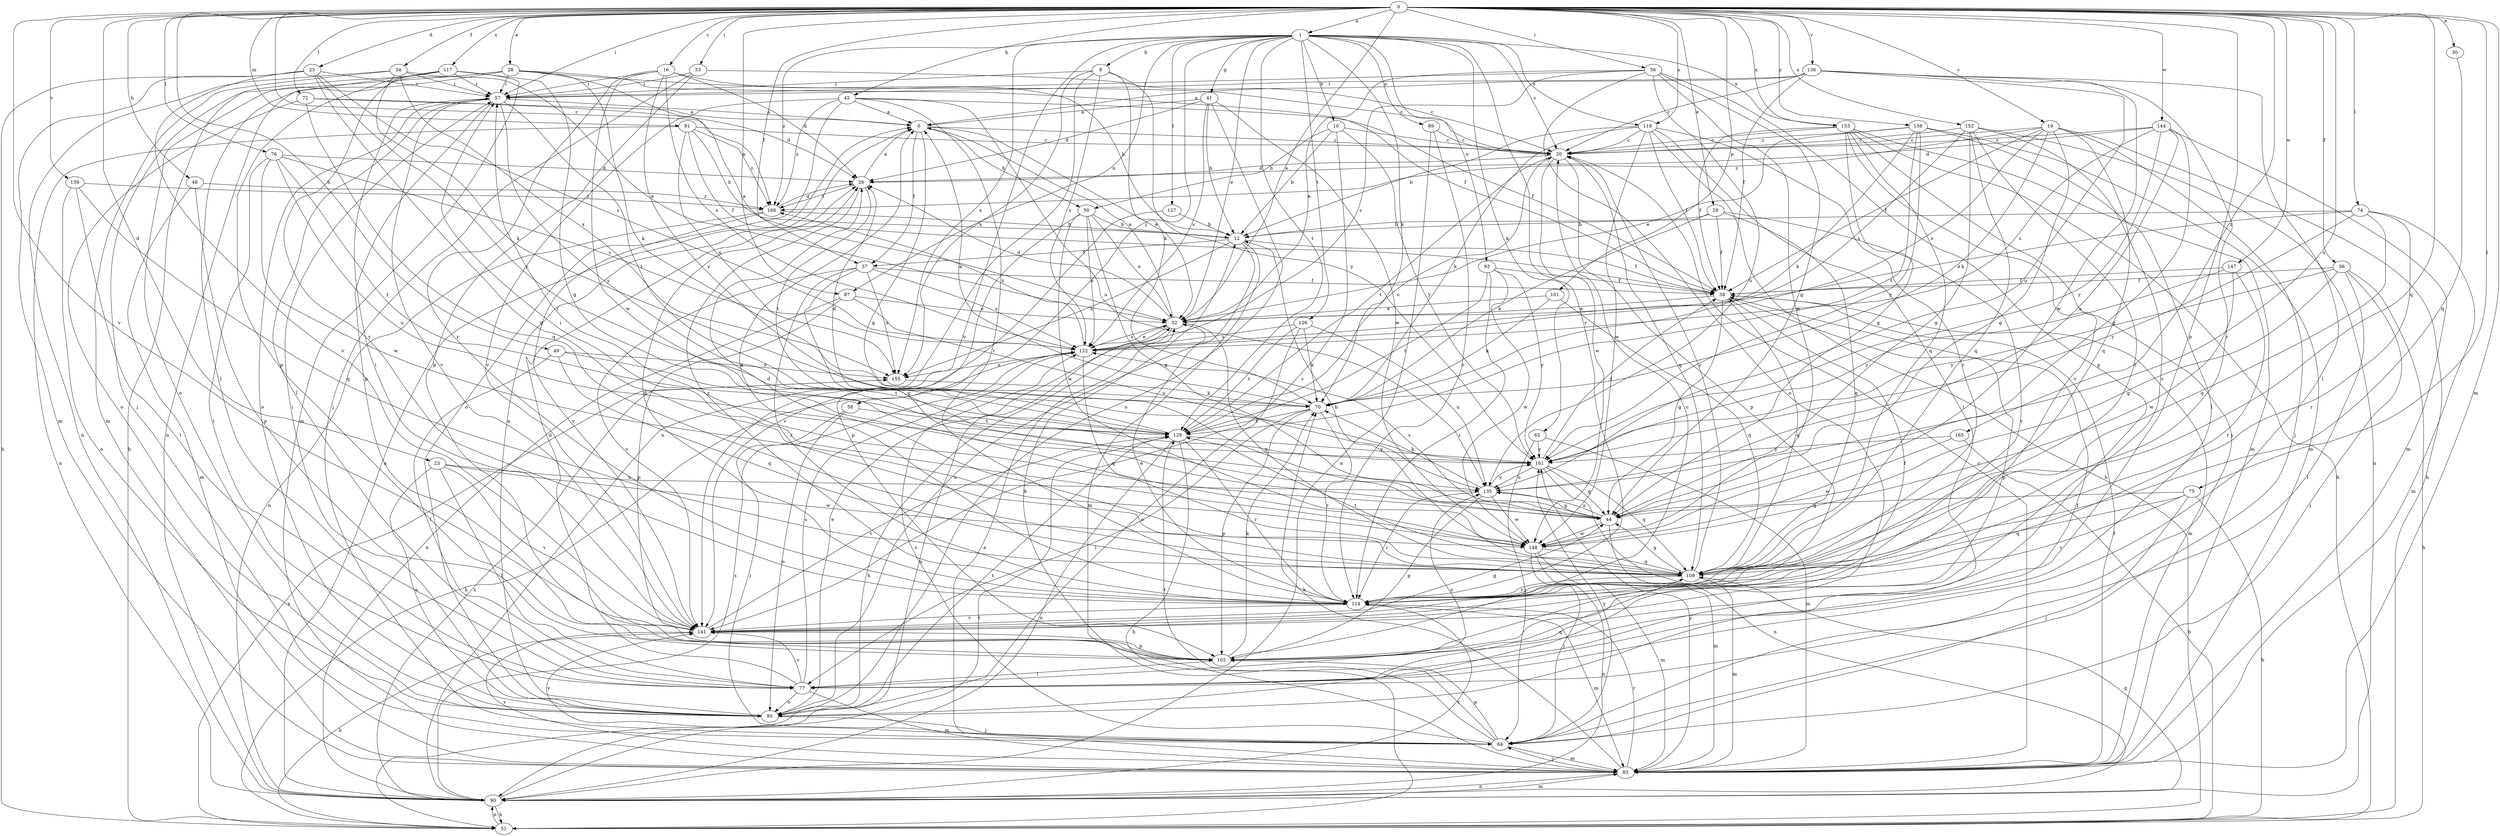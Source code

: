strict digraph  {
0;
1;
6;
8;
10;
12;
16;
19;
20;
23;
25;
26;
28;
29;
30;
32;
34;
36;
37;
38;
41;
44;
45;
48;
49;
50;
51;
53;
56;
57;
58;
64;
65;
70;
72;
74;
75;
76;
77;
81;
83;
87;
89;
90;
93;
95;
101;
102;
109;
114;
117;
118;
122;
126;
127;
129;
135;
136;
139;
141;
144;
147;
148;
152;
153;
155;
158;
161;
165;
168;
0 -> 1  [label=a];
0 -> 16  [label=c];
0 -> 19  [label=c];
0 -> 23  [label=d];
0 -> 25  [label=d];
0 -> 28  [label=e];
0 -> 29  [label=e];
0 -> 30  [label=e];
0 -> 32  [label=e];
0 -> 34  [label=f];
0 -> 36  [label=f];
0 -> 37  [label=f];
0 -> 45  [label=h];
0 -> 48  [label=h];
0 -> 49  [label=h];
0 -> 53  [label=i];
0 -> 56  [label=i];
0 -> 57  [label=i];
0 -> 72  [label=l];
0 -> 74  [label=l];
0 -> 75  [label=l];
0 -> 76  [label=l];
0 -> 81  [label=m];
0 -> 83  [label=m];
0 -> 87  [label=n];
0 -> 101  [label=p];
0 -> 102  [label=p];
0 -> 109  [label=q];
0 -> 117  [label=s];
0 -> 118  [label=s];
0 -> 135  [label=u];
0 -> 136  [label=v];
0 -> 139  [label=v];
0 -> 141  [label=v];
0 -> 144  [label=w];
0 -> 147  [label=w];
0 -> 152  [label=x];
0 -> 153  [label=x];
0 -> 158  [label=y];
0 -> 165  [label=z];
0 -> 168  [label=z];
1 -> 8  [label=b];
1 -> 10  [label=b];
1 -> 20  [label=c];
1 -> 32  [label=e];
1 -> 41  [label=g];
1 -> 58  [label=j];
1 -> 65  [label=k];
1 -> 70  [label=k];
1 -> 87  [label=n];
1 -> 89  [label=n];
1 -> 93  [label=o];
1 -> 114  [label=r];
1 -> 118  [label=s];
1 -> 126  [label=t];
1 -> 127  [label=t];
1 -> 129  [label=t];
1 -> 141  [label=v];
1 -> 153  [label=x];
1 -> 155  [label=x];
1 -> 168  [label=z];
6 -> 20  [label=c];
6 -> 32  [label=e];
6 -> 37  [label=f];
6 -> 44  [label=g];
6 -> 50  [label=h];
8 -> 57  [label=i];
8 -> 70  [label=k];
8 -> 90  [label=n];
8 -> 122  [label=s];
8 -> 155  [label=x];
8 -> 161  [label=y];
10 -> 12  [label=b];
10 -> 20  [label=c];
10 -> 50  [label=h];
10 -> 141  [label=v];
10 -> 161  [label=y];
12 -> 37  [label=f];
12 -> 38  [label=f];
12 -> 83  [label=m];
12 -> 95  [label=o];
12 -> 155  [label=x];
16 -> 12  [label=b];
16 -> 26  [label=d];
16 -> 57  [label=i];
16 -> 114  [label=r];
16 -> 122  [label=s];
16 -> 148  [label=w];
16 -> 161  [label=y];
19 -> 20  [label=c];
19 -> 38  [label=f];
19 -> 44  [label=g];
19 -> 51  [label=h];
19 -> 64  [label=j];
19 -> 70  [label=k];
19 -> 109  [label=q];
19 -> 122  [label=s];
19 -> 168  [label=z];
20 -> 26  [label=d];
20 -> 102  [label=p];
20 -> 109  [label=q];
20 -> 129  [label=t];
20 -> 148  [label=w];
23 -> 51  [label=h];
23 -> 57  [label=i];
23 -> 83  [label=m];
23 -> 109  [label=q];
23 -> 122  [label=s];
23 -> 141  [label=v];
23 -> 161  [label=y];
25 -> 77  [label=l];
25 -> 95  [label=o];
25 -> 135  [label=u];
25 -> 141  [label=v];
25 -> 148  [label=w];
26 -> 6  [label=a];
26 -> 114  [label=r];
26 -> 129  [label=t];
26 -> 168  [label=z];
28 -> 20  [label=c];
28 -> 32  [label=e];
28 -> 38  [label=f];
28 -> 57  [label=i];
28 -> 64  [label=j];
28 -> 70  [label=k];
28 -> 77  [label=l];
28 -> 95  [label=o];
29 -> 12  [label=b];
29 -> 38  [label=f];
29 -> 70  [label=k];
29 -> 109  [label=q];
29 -> 141  [label=v];
30 -> 109  [label=q];
32 -> 6  [label=a];
32 -> 26  [label=d];
32 -> 51  [label=h];
32 -> 90  [label=n];
32 -> 109  [label=q];
32 -> 122  [label=s];
34 -> 32  [label=e];
34 -> 57  [label=i];
34 -> 70  [label=k];
34 -> 83  [label=m];
34 -> 90  [label=n];
34 -> 155  [label=x];
36 -> 38  [label=f];
36 -> 44  [label=g];
36 -> 51  [label=h];
36 -> 64  [label=j];
36 -> 77  [label=l];
36 -> 161  [label=y];
37 -> 38  [label=f];
37 -> 44  [label=g];
37 -> 114  [label=r];
37 -> 122  [label=s];
37 -> 141  [label=v];
37 -> 155  [label=x];
38 -> 32  [label=e];
38 -> 44  [label=g];
38 -> 83  [label=m];
38 -> 102  [label=p];
38 -> 109  [label=q];
41 -> 6  [label=a];
41 -> 12  [label=b];
41 -> 26  [label=d];
41 -> 95  [label=o];
41 -> 122  [label=s];
41 -> 148  [label=w];
44 -> 57  [label=i];
44 -> 83  [label=m];
44 -> 122  [label=s];
44 -> 135  [label=u];
44 -> 148  [label=w];
45 -> 6  [label=a];
45 -> 38  [label=f];
45 -> 95  [label=o];
45 -> 114  [label=r];
45 -> 135  [label=u];
45 -> 141  [label=v];
45 -> 168  [label=z];
48 -> 83  [label=m];
48 -> 102  [label=p];
48 -> 168  [label=z];
49 -> 77  [label=l];
49 -> 109  [label=q];
49 -> 129  [label=t];
49 -> 155  [label=x];
50 -> 12  [label=b];
50 -> 32  [label=e];
50 -> 44  [label=g];
50 -> 102  [label=p];
50 -> 122  [label=s];
50 -> 148  [label=w];
51 -> 90  [label=n];
51 -> 155  [label=x];
53 -> 20  [label=c];
53 -> 57  [label=i];
53 -> 64  [label=j];
53 -> 102  [label=p];
56 -> 32  [label=e];
56 -> 44  [label=g];
56 -> 57  [label=i];
56 -> 95  [label=o];
56 -> 102  [label=p];
56 -> 122  [label=s];
56 -> 135  [label=u];
56 -> 148  [label=w];
57 -> 6  [label=a];
57 -> 77  [label=l];
57 -> 95  [label=o];
57 -> 102  [label=p];
57 -> 129  [label=t];
57 -> 141  [label=v];
57 -> 161  [label=y];
58 -> 64  [label=j];
58 -> 95  [label=o];
58 -> 129  [label=t];
64 -> 12  [label=b];
64 -> 83  [label=m];
64 -> 102  [label=p];
64 -> 122  [label=s];
64 -> 129  [label=t];
64 -> 141  [label=v];
64 -> 161  [label=y];
65 -> 64  [label=j];
65 -> 83  [label=m];
65 -> 161  [label=y];
70 -> 6  [label=a];
70 -> 77  [label=l];
70 -> 102  [label=p];
70 -> 114  [label=r];
70 -> 129  [label=t];
72 -> 6  [label=a];
72 -> 26  [label=d];
72 -> 95  [label=o];
72 -> 109  [label=q];
74 -> 12  [label=b];
74 -> 32  [label=e];
74 -> 83  [label=m];
74 -> 109  [label=q];
74 -> 114  [label=r];
74 -> 161  [label=y];
75 -> 44  [label=g];
75 -> 51  [label=h];
75 -> 64  [label=j];
75 -> 109  [label=q];
75 -> 114  [label=r];
76 -> 26  [label=d];
76 -> 77  [label=l];
76 -> 122  [label=s];
76 -> 129  [label=t];
76 -> 135  [label=u];
76 -> 148  [label=w];
77 -> 26  [label=d];
77 -> 83  [label=m];
77 -> 95  [label=o];
77 -> 109  [label=q];
77 -> 122  [label=s];
77 -> 135  [label=u];
77 -> 141  [label=v];
81 -> 12  [label=b];
81 -> 20  [label=c];
81 -> 38  [label=f];
81 -> 90  [label=n];
81 -> 155  [label=x];
81 -> 168  [label=z];
83 -> 20  [label=c];
83 -> 32  [label=e];
83 -> 38  [label=f];
83 -> 64  [label=j];
83 -> 70  [label=k];
83 -> 90  [label=n];
83 -> 114  [label=r];
83 -> 141  [label=v];
83 -> 161  [label=y];
87 -> 32  [label=e];
87 -> 90  [label=n];
87 -> 102  [label=p];
87 -> 135  [label=u];
89 -> 20  [label=c];
89 -> 90  [label=n];
89 -> 114  [label=r];
90 -> 6  [label=a];
90 -> 51  [label=h];
90 -> 83  [label=m];
90 -> 109  [label=q];
90 -> 114  [label=r];
90 -> 122  [label=s];
90 -> 129  [label=t];
90 -> 155  [label=x];
93 -> 38  [label=f];
93 -> 114  [label=r];
93 -> 129  [label=t];
93 -> 148  [label=w];
93 -> 161  [label=y];
95 -> 6  [label=a];
95 -> 32  [label=e];
95 -> 38  [label=f];
95 -> 57  [label=i];
95 -> 64  [label=j];
95 -> 129  [label=t];
101 -> 32  [label=e];
101 -> 70  [label=k];
101 -> 109  [label=q];
102 -> 20  [label=c];
102 -> 70  [label=k];
102 -> 77  [label=l];
109 -> 12  [label=b];
109 -> 20  [label=c];
109 -> 26  [label=d];
109 -> 44  [label=g];
109 -> 83  [label=m];
109 -> 114  [label=r];
109 -> 129  [label=t];
114 -> 6  [label=a];
114 -> 26  [label=d];
114 -> 32  [label=e];
114 -> 83  [label=m];
114 -> 141  [label=v];
117 -> 44  [label=g];
117 -> 51  [label=h];
117 -> 57  [label=i];
117 -> 83  [label=m];
117 -> 90  [label=n];
117 -> 102  [label=p];
117 -> 114  [label=r];
118 -> 12  [label=b];
118 -> 20  [label=c];
118 -> 38  [label=f];
118 -> 51  [label=h];
118 -> 70  [label=k];
118 -> 77  [label=l];
118 -> 114  [label=r];
118 -> 148  [label=w];
122 -> 32  [label=e];
122 -> 51  [label=h];
122 -> 109  [label=q];
122 -> 155  [label=x];
122 -> 168  [label=z];
126 -> 70  [label=k];
126 -> 95  [label=o];
126 -> 122  [label=s];
126 -> 129  [label=t];
126 -> 135  [label=u];
127 -> 12  [label=b];
127 -> 141  [label=v];
129 -> 20  [label=c];
129 -> 26  [label=d];
129 -> 51  [label=h];
129 -> 90  [label=n];
129 -> 114  [label=r];
129 -> 161  [label=y];
135 -> 44  [label=g];
135 -> 70  [label=k];
135 -> 102  [label=p];
135 -> 114  [label=r];
135 -> 148  [label=w];
135 -> 161  [label=y];
136 -> 6  [label=a];
136 -> 20  [label=c];
136 -> 38  [label=f];
136 -> 57  [label=i];
136 -> 77  [label=l];
136 -> 114  [label=r];
136 -> 135  [label=u];
136 -> 148  [label=w];
139 -> 77  [label=l];
139 -> 95  [label=o];
139 -> 109  [label=q];
139 -> 168  [label=z];
141 -> 38  [label=f];
141 -> 44  [label=g];
141 -> 51  [label=h];
141 -> 57  [label=i];
141 -> 102  [label=p];
141 -> 129  [label=t];
144 -> 20  [label=c];
144 -> 26  [label=d];
144 -> 44  [label=g];
144 -> 83  [label=m];
144 -> 122  [label=s];
144 -> 135  [label=u];
144 -> 161  [label=y];
147 -> 38  [label=f];
147 -> 114  [label=r];
147 -> 148  [label=w];
147 -> 161  [label=y];
148 -> 57  [label=i];
148 -> 64  [label=j];
148 -> 83  [label=m];
148 -> 90  [label=n];
148 -> 109  [label=q];
152 -> 20  [label=c];
152 -> 44  [label=g];
152 -> 90  [label=n];
152 -> 109  [label=q];
152 -> 114  [label=r];
152 -> 122  [label=s];
152 -> 141  [label=v];
153 -> 20  [label=c];
153 -> 38  [label=f];
153 -> 44  [label=g];
153 -> 51  [label=h];
153 -> 64  [label=j];
153 -> 83  [label=m];
153 -> 109  [label=q];
153 -> 141  [label=v];
155 -> 70  [label=k];
158 -> 20  [label=c];
158 -> 32  [label=e];
158 -> 70  [label=k];
158 -> 77  [label=l];
158 -> 83  [label=m];
158 -> 129  [label=t];
158 -> 161  [label=y];
161 -> 38  [label=f];
161 -> 44  [label=g];
161 -> 90  [label=n];
161 -> 109  [label=q];
161 -> 135  [label=u];
165 -> 51  [label=h];
165 -> 148  [label=w];
165 -> 161  [label=y];
168 -> 12  [label=b];
168 -> 26  [label=d];
168 -> 90  [label=n];
168 -> 141  [label=v];
}
